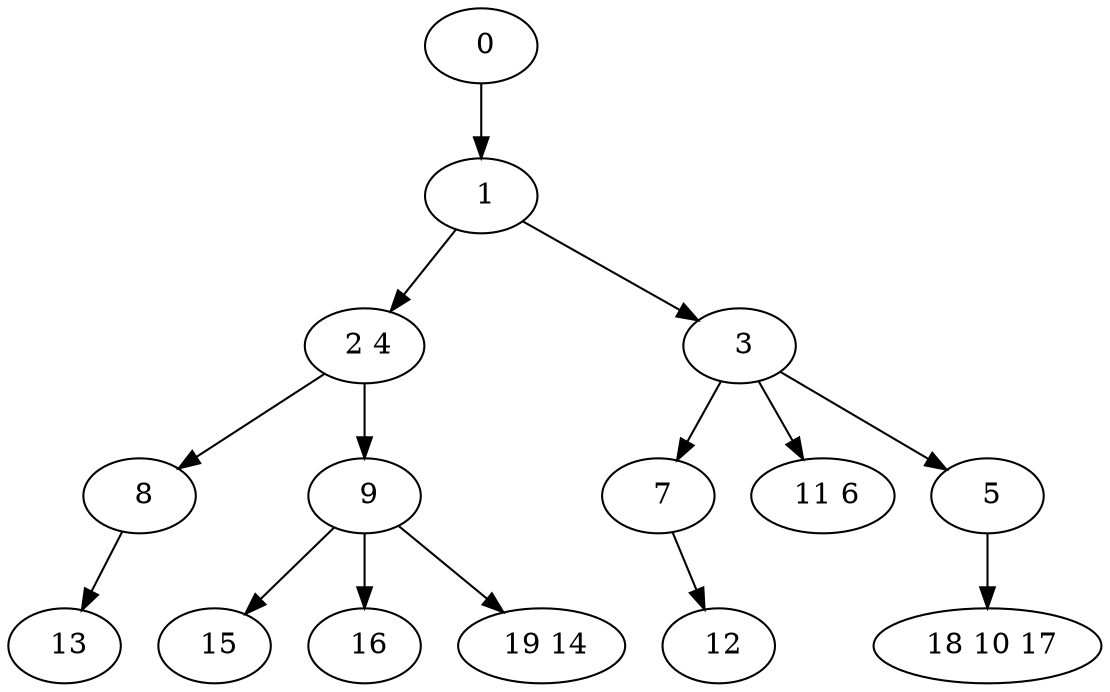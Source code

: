 digraph mytree {
" 0" -> " 1";
" 1" -> " 2 4";
" 1" -> " 3";
" 2 4" -> " 8";
" 2 4" -> " 9";
" 3" -> " 7";
" 3" -> " 11 6";
" 3" -> " 5";
" 18 10 17";
" 7" -> " 12";
" 11 6";
" 5" -> " 18 10 17";
" 8" -> " 13";
" 9" -> " 15";
" 9" -> " 16";
" 9" -> " 19 14";
" 12";
" 13";
" 15";
" 16";
" 19 14";
}

